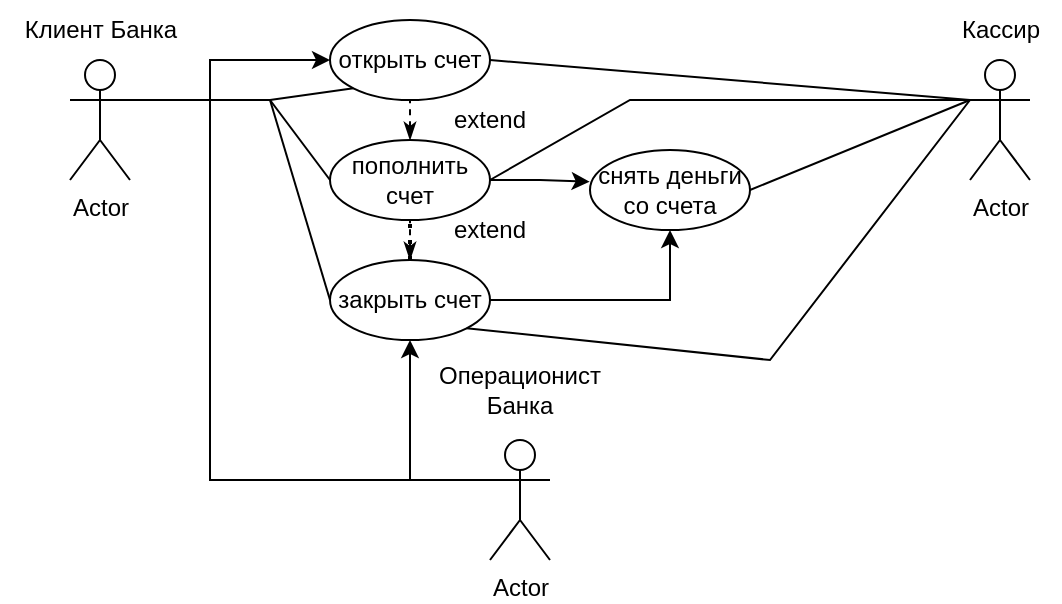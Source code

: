 <mxfile version="20.8.22" type="github">
  <diagram name="Страница 1" id="bAwH5c5jpfH1aqgjNv_G">
    <mxGraphModel dx="2385" dy="1618" grid="1" gridSize="10" guides="1" tooltips="1" connect="1" arrows="1" fold="1" page="1" pageScale="1" pageWidth="827" pageHeight="1169" math="0" shadow="0">
      <root>
        <mxCell id="0" />
        <mxCell id="1" parent="0" />
        <mxCell id="oe3DWGOV16O7k_9hDiHt-1" value="Actor" style="shape=umlActor;verticalLabelPosition=bottom;verticalAlign=top;html=1;outlineConnect=0;" vertex="1" parent="1">
          <mxGeometry x="130" y="220" width="30" height="60" as="geometry" />
        </mxCell>
        <mxCell id="oe3DWGOV16O7k_9hDiHt-2" value="Actor" style="shape=umlActor;verticalLabelPosition=bottom;verticalAlign=top;html=1;outlineConnect=0;" vertex="1" parent="1">
          <mxGeometry x="580" y="220" width="30" height="60" as="geometry" />
        </mxCell>
        <mxCell id="oe3DWGOV16O7k_9hDiHt-3" value="открыть счет" style="ellipse;whiteSpace=wrap;html=1;" vertex="1" parent="1">
          <mxGeometry x="260" y="200" width="80" height="40" as="geometry" />
        </mxCell>
        <mxCell id="oe3DWGOV16O7k_9hDiHt-4" value="" style="endArrow=none;html=1;rounded=0;entryX=0;entryY=1;entryDx=0;entryDy=0;exitX=1;exitY=0.333;exitDx=0;exitDy=0;exitPerimeter=0;" edge="1" parent="1" source="oe3DWGOV16O7k_9hDiHt-1" target="oe3DWGOV16O7k_9hDiHt-3">
          <mxGeometry width="50" height="50" relative="1" as="geometry">
            <mxPoint x="390" y="360" as="sourcePoint" />
            <mxPoint x="440" y="310" as="targetPoint" />
            <Array as="points">
              <mxPoint x="230" y="240" />
            </Array>
          </mxGeometry>
        </mxCell>
        <mxCell id="oe3DWGOV16O7k_9hDiHt-17" style="edgeStyle=orthogonalEdgeStyle;rounded=0;orthogonalLoop=1;jettySize=auto;html=1;exitX=1;exitY=0.5;exitDx=0;exitDy=0;entryX=-0.002;entryY=0.396;entryDx=0;entryDy=0;entryPerimeter=0;" edge="1" parent="1" source="oe3DWGOV16O7k_9hDiHt-6" target="oe3DWGOV16O7k_9hDiHt-14">
          <mxGeometry relative="1" as="geometry" />
        </mxCell>
        <mxCell id="oe3DWGOV16O7k_9hDiHt-6" value="пополнить счет" style="ellipse;whiteSpace=wrap;html=1;" vertex="1" parent="1">
          <mxGeometry x="260" y="260" width="80" height="40" as="geometry" />
        </mxCell>
        <mxCell id="oe3DWGOV16O7k_9hDiHt-7" value="" style="endArrow=none;html=1;rounded=0;exitX=0;exitY=0.5;exitDx=0;exitDy=0;" edge="1" parent="1" source="oe3DWGOV16O7k_9hDiHt-6">
          <mxGeometry width="50" height="50" relative="1" as="geometry">
            <mxPoint x="390" y="360" as="sourcePoint" />
            <mxPoint x="230" y="240" as="targetPoint" />
          </mxGeometry>
        </mxCell>
        <mxCell id="oe3DWGOV16O7k_9hDiHt-16" style="edgeStyle=orthogonalEdgeStyle;rounded=0;orthogonalLoop=1;jettySize=auto;html=1;exitX=1;exitY=0.5;exitDx=0;exitDy=0;entryX=0.5;entryY=1;entryDx=0;entryDy=0;" edge="1" parent="1" source="oe3DWGOV16O7k_9hDiHt-8" target="oe3DWGOV16O7k_9hDiHt-14">
          <mxGeometry relative="1" as="geometry" />
        </mxCell>
        <mxCell id="oe3DWGOV16O7k_9hDiHt-8" value="закрыть счет" style="ellipse;whiteSpace=wrap;html=1;" vertex="1" parent="1">
          <mxGeometry x="260" y="320" width="80" height="40" as="geometry" />
        </mxCell>
        <mxCell id="oe3DWGOV16O7k_9hDiHt-9" value="" style="endArrow=none;html=1;rounded=0;exitX=0;exitY=0.5;exitDx=0;exitDy=0;" edge="1" parent="1" source="oe3DWGOV16O7k_9hDiHt-8">
          <mxGeometry width="50" height="50" relative="1" as="geometry">
            <mxPoint x="390" y="360" as="sourcePoint" />
            <mxPoint x="230" y="240" as="targetPoint" />
          </mxGeometry>
        </mxCell>
        <mxCell id="oe3DWGOV16O7k_9hDiHt-11" value="" style="endArrow=none;dashed=1;html=1;dashPattern=1 3;strokeWidth=2;rounded=0;exitX=0.5;exitY=0;exitDx=0;exitDy=0;entryX=0.5;entryY=1;entryDx=0;entryDy=0;" edge="1" parent="1" source="oe3DWGOV16O7k_9hDiHt-8" target="oe3DWGOV16O7k_9hDiHt-6">
          <mxGeometry width="50" height="50" relative="1" as="geometry">
            <mxPoint x="390" y="360" as="sourcePoint" />
            <mxPoint x="440" y="310" as="targetPoint" />
          </mxGeometry>
        </mxCell>
        <mxCell id="oe3DWGOV16O7k_9hDiHt-12" value="extend&lt;br&gt;" style="text;html=1;strokeColor=none;fillColor=none;align=center;verticalAlign=middle;whiteSpace=wrap;rounded=0;" vertex="1" parent="1">
          <mxGeometry x="310" y="235" width="60" height="30" as="geometry" />
        </mxCell>
        <mxCell id="oe3DWGOV16O7k_9hDiHt-13" value="extend&lt;br&gt;" style="text;html=1;strokeColor=none;fillColor=none;align=center;verticalAlign=middle;whiteSpace=wrap;rounded=0;" vertex="1" parent="1">
          <mxGeometry x="310" y="290" width="60" height="30" as="geometry" />
        </mxCell>
        <mxCell id="oe3DWGOV16O7k_9hDiHt-14" value="снять деньги со счета" style="ellipse;whiteSpace=wrap;html=1;" vertex="1" parent="1">
          <mxGeometry x="390" y="265" width="80" height="40" as="geometry" />
        </mxCell>
        <mxCell id="oe3DWGOV16O7k_9hDiHt-18" value="" style="endArrow=none;html=1;rounded=0;entryX=0;entryY=0.333;entryDx=0;entryDy=0;entryPerimeter=0;exitX=1;exitY=0.5;exitDx=0;exitDy=0;" edge="1" parent="1" source="oe3DWGOV16O7k_9hDiHt-3" target="oe3DWGOV16O7k_9hDiHt-2">
          <mxGeometry width="50" height="50" relative="1" as="geometry">
            <mxPoint x="330" y="310" as="sourcePoint" />
            <mxPoint x="380" y="260" as="targetPoint" />
          </mxGeometry>
        </mxCell>
        <mxCell id="oe3DWGOV16O7k_9hDiHt-19" value="" style="endArrow=none;html=1;rounded=0;exitX=1;exitY=0.5;exitDx=0;exitDy=0;" edge="1" parent="1" source="oe3DWGOV16O7k_9hDiHt-6">
          <mxGeometry width="50" height="50" relative="1" as="geometry">
            <mxPoint x="350" y="230" as="sourcePoint" />
            <mxPoint x="580" y="240" as="targetPoint" />
            <Array as="points">
              <mxPoint x="410" y="240" />
            </Array>
          </mxGeometry>
        </mxCell>
        <mxCell id="oe3DWGOV16O7k_9hDiHt-20" value="" style="endArrow=none;html=1;rounded=0;exitX=1;exitY=1;exitDx=0;exitDy=0;" edge="1" parent="1" source="oe3DWGOV16O7k_9hDiHt-8">
          <mxGeometry width="50" height="50" relative="1" as="geometry">
            <mxPoint x="470" y="340" as="sourcePoint" />
            <mxPoint x="580" y="240" as="targetPoint" />
            <Array as="points">
              <mxPoint x="480" y="370" />
            </Array>
          </mxGeometry>
        </mxCell>
        <mxCell id="oe3DWGOV16O7k_9hDiHt-21" value="" style="endArrow=none;html=1;rounded=0;exitX=1;exitY=0.5;exitDx=0;exitDy=0;" edge="1" parent="1" source="oe3DWGOV16O7k_9hDiHt-14">
          <mxGeometry width="50" height="50" relative="1" as="geometry">
            <mxPoint x="480" y="340" as="sourcePoint" />
            <mxPoint x="580" y="240" as="targetPoint" />
          </mxGeometry>
        </mxCell>
        <mxCell id="oe3DWGOV16O7k_9hDiHt-22" value="Клиент Банка" style="text;html=1;align=center;verticalAlign=middle;resizable=0;points=[];autosize=1;strokeColor=none;fillColor=none;" vertex="1" parent="1">
          <mxGeometry x="95" y="190" width="100" height="30" as="geometry" />
        </mxCell>
        <mxCell id="oe3DWGOV16O7k_9hDiHt-24" value="Кассир" style="text;html=1;align=center;verticalAlign=middle;resizable=0;points=[];autosize=1;strokeColor=none;fillColor=none;" vertex="1" parent="1">
          <mxGeometry x="565" y="190" width="60" height="30" as="geometry" />
        </mxCell>
        <mxCell id="oe3DWGOV16O7k_9hDiHt-28" style="edgeStyle=orthogonalEdgeStyle;rounded=0;orthogonalLoop=1;jettySize=auto;html=1;exitX=0;exitY=0.333;exitDx=0;exitDy=0;exitPerimeter=0;entryX=0;entryY=0.5;entryDx=0;entryDy=0;" edge="1" parent="1" source="oe3DWGOV16O7k_9hDiHt-25" target="oe3DWGOV16O7k_9hDiHt-3">
          <mxGeometry relative="1" as="geometry">
            <mxPoint x="210" y="210" as="targetPoint" />
            <Array as="points">
              <mxPoint x="200" y="430" />
              <mxPoint x="200" y="220" />
            </Array>
          </mxGeometry>
        </mxCell>
        <mxCell id="oe3DWGOV16O7k_9hDiHt-29" style="edgeStyle=orthogonalEdgeStyle;rounded=0;orthogonalLoop=1;jettySize=auto;html=1;exitX=0;exitY=0.333;exitDx=0;exitDy=0;exitPerimeter=0;entryX=0.5;entryY=1;entryDx=0;entryDy=0;" edge="1" parent="1" source="oe3DWGOV16O7k_9hDiHt-25" target="oe3DWGOV16O7k_9hDiHt-8">
          <mxGeometry relative="1" as="geometry" />
        </mxCell>
        <mxCell id="oe3DWGOV16O7k_9hDiHt-25" value="Actor" style="shape=umlActor;verticalLabelPosition=bottom;verticalAlign=top;html=1;outlineConnect=0;" vertex="1" parent="1">
          <mxGeometry x="340" y="410" width="30" height="60" as="geometry" />
        </mxCell>
        <mxCell id="oe3DWGOV16O7k_9hDiHt-26" value="Операционист Банка" style="text;html=1;strokeColor=none;fillColor=none;align=center;verticalAlign=middle;whiteSpace=wrap;rounded=0;" vertex="1" parent="1">
          <mxGeometry x="325" y="370" width="60" height="30" as="geometry" />
        </mxCell>
        <mxCell id="oe3DWGOV16O7k_9hDiHt-32" value="" style="endArrow=none;dashed=1;html=1;rounded=0;jumpStyle=gap;exitX=0.5;exitY=0;exitDx=0;exitDy=0;entryX=0.5;entryY=1;entryDx=0;entryDy=0;startArrow=classicThin;startFill=1;" edge="1" parent="1" source="oe3DWGOV16O7k_9hDiHt-6" target="oe3DWGOV16O7k_9hDiHt-3">
          <mxGeometry width="50" height="50" relative="1" as="geometry">
            <mxPoint x="340" y="360" as="sourcePoint" />
            <mxPoint x="390" y="310" as="targetPoint" />
          </mxGeometry>
        </mxCell>
        <mxCell id="oe3DWGOV16O7k_9hDiHt-33" value="" style="endArrow=none;dashed=1;html=1;rounded=0;jumpStyle=gap;startArrow=classicThin;startFill=1;" edge="1" parent="1">
          <mxGeometry width="50" height="50" relative="1" as="geometry">
            <mxPoint x="300" y="320" as="sourcePoint" />
            <mxPoint x="300" y="300" as="targetPoint" />
            <Array as="points" />
          </mxGeometry>
        </mxCell>
      </root>
    </mxGraphModel>
  </diagram>
</mxfile>
